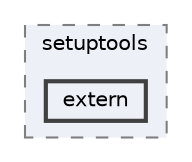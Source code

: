 digraph "C:/Users/LukeMabie/documents/Development/Password_Saver_Using_Django-master/venv/Lib/site-packages/setuptools/extern"
{
 // LATEX_PDF_SIZE
  bgcolor="transparent";
  edge [fontname=Helvetica,fontsize=10,labelfontname=Helvetica,labelfontsize=10];
  node [fontname=Helvetica,fontsize=10,shape=box,height=0.2,width=0.4];
  compound=true
  subgraph clusterdir_9958ccd7b959362a0d3f0e80cfc470b0 {
    graph [ bgcolor="#edf0f7", pencolor="grey50", label="setuptools", fontname=Helvetica,fontsize=10 style="filled,dashed", URL="dir_9958ccd7b959362a0d3f0e80cfc470b0.html",tooltip=""]
  dir_db171c6cca31b2957cba38f3b5de1dd7 [label="extern", fillcolor="#edf0f7", color="grey25", style="filled,bold", URL="dir_db171c6cca31b2957cba38f3b5de1dd7.html",tooltip=""];
  }
}
